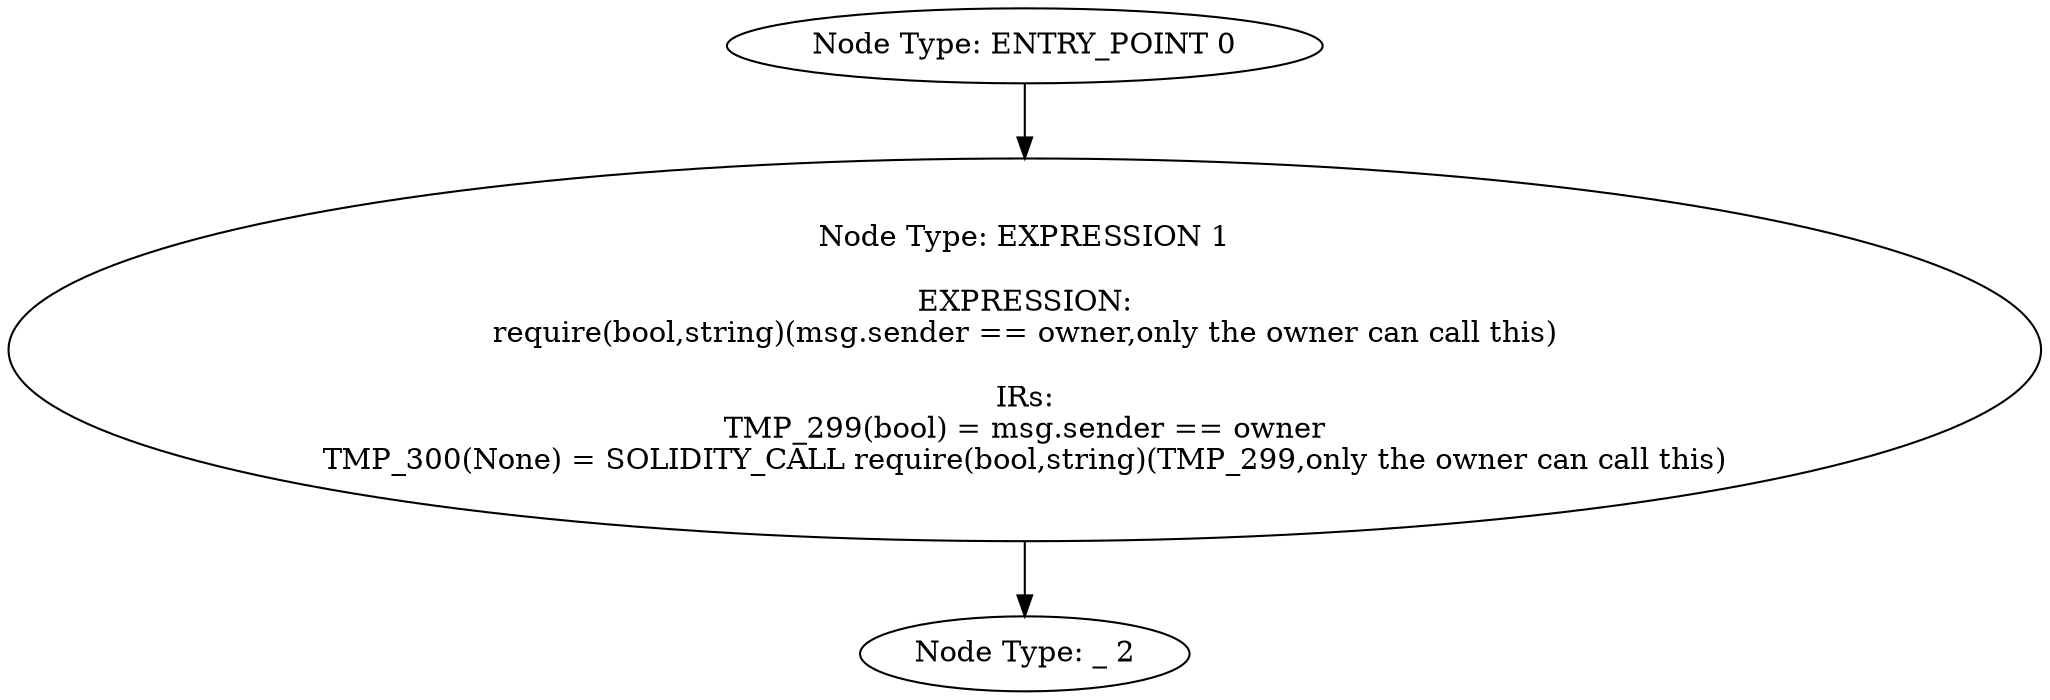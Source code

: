 digraph{
0[label="Node Type: ENTRY_POINT 0
"];
0->1;
1[label="Node Type: EXPRESSION 1

EXPRESSION:
require(bool,string)(msg.sender == owner,only the owner can call this)

IRs:
TMP_299(bool) = msg.sender == owner
TMP_300(None) = SOLIDITY_CALL require(bool,string)(TMP_299,only the owner can call this)"];
1->2;
2[label="Node Type: _ 2
"];
}
